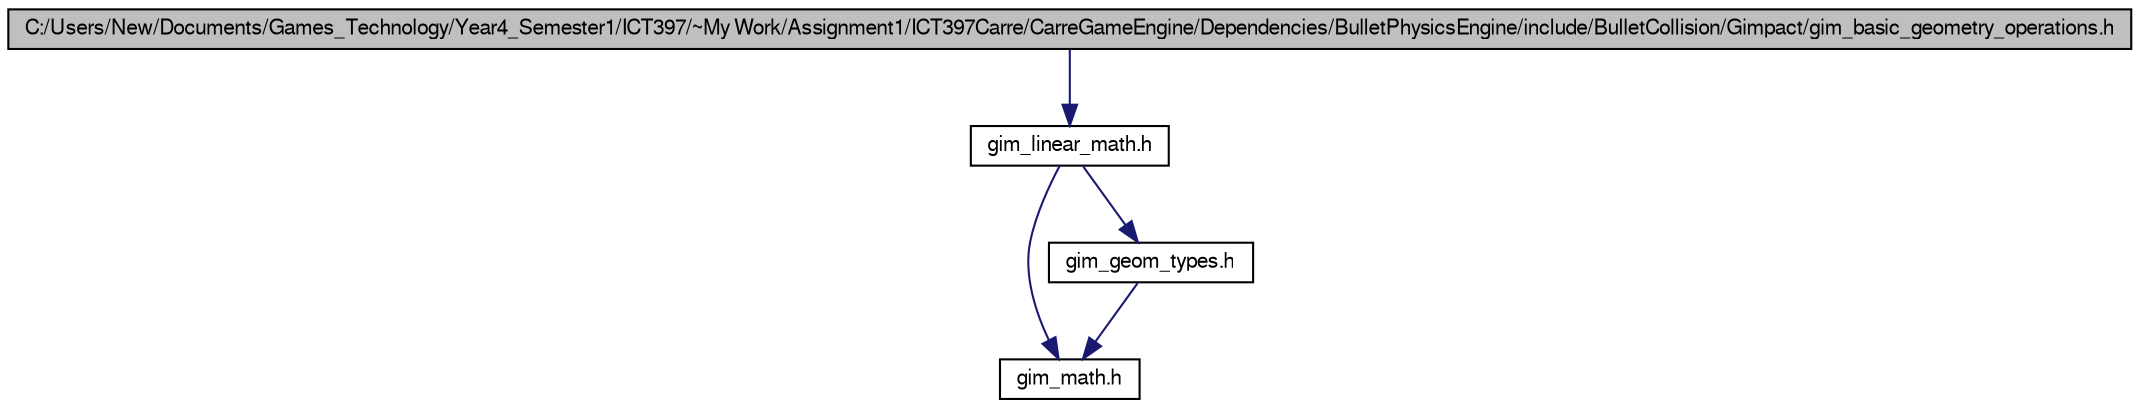 digraph G
{
  bgcolor="transparent";
  edge [fontname="FreeSans",fontsize=10,labelfontname="FreeSans",labelfontsize=10];
  node [fontname="FreeSans",fontsize=10,shape=record];
  Node1 [label="C:/Users/New/Documents/Games_Technology/Year4_Semester1/ICT397/~My Work/Assignment1/ICT397Carre/CarreGameEngine/Dependencies/BulletPhysicsEngine/include/BulletCollision/Gimpact/gim_basic_geometry_operations.h",height=0.2,width=0.4,color="black", fillcolor="grey75", style="filled" fontcolor="black"];
  Node1 -> Node2 [color="midnightblue",fontsize=10,style="solid"];
  Node2 [label="gim_linear_math.h",height=0.2,width=0.4,color="black",URL="$gim__linear__math_8h.html"];
  Node2 -> Node3 [color="midnightblue",fontsize=10,style="solid"];
  Node3 [label="gim_math.h",height=0.2,width=0.4,color="black",URL="$gim__math_8h.html"];
  Node2 -> Node4 [color="midnightblue",fontsize=10,style="solid"];
  Node4 [label="gim_geom_types.h",height=0.2,width=0.4,color="black",URL="$gim__geom__types_8h.html"];
  Node4 -> Node3 [color="midnightblue",fontsize=10,style="solid"];
}
